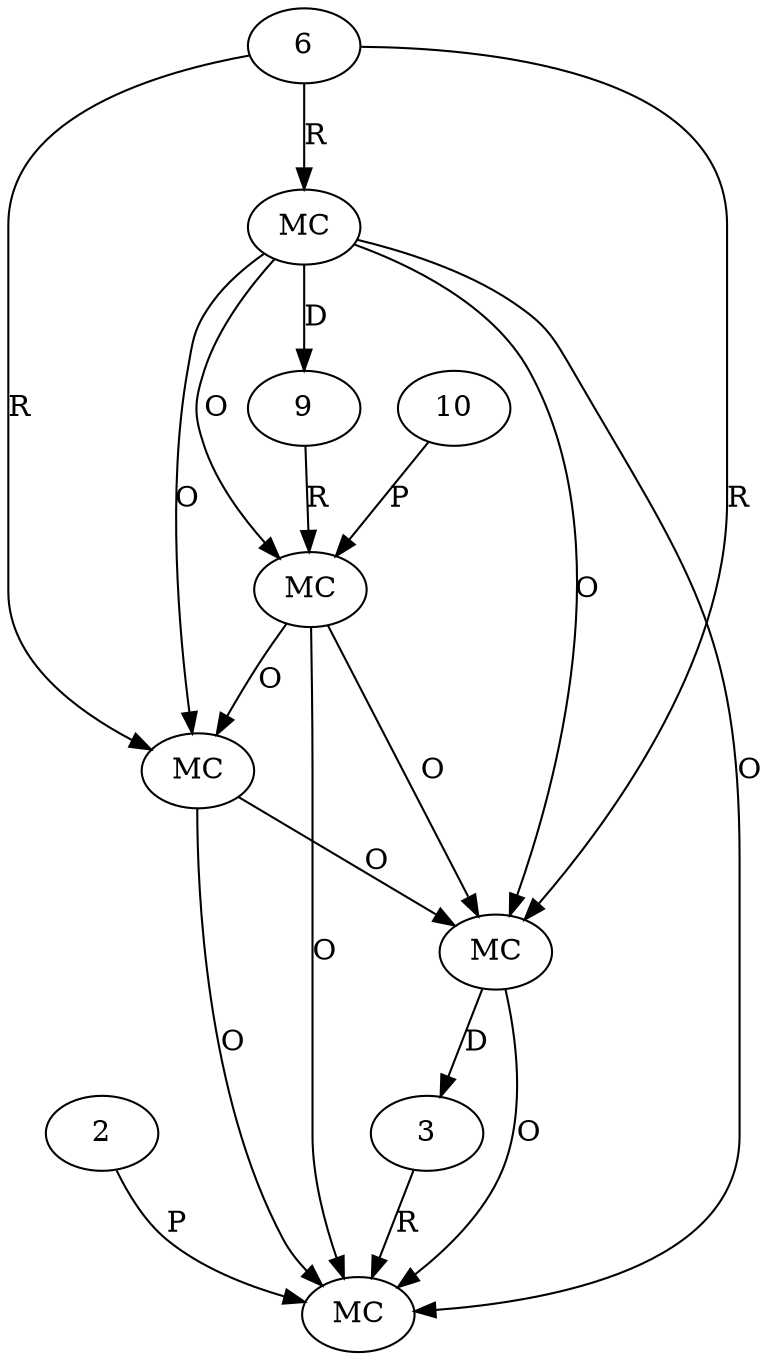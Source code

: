 digraph "AUG" {

  1 [ label="MC" s="process()" t="Macro" l="37" ];
  2 [ t="String" v="${if;(a!=A);YES;NO}" ];
  3 [ t="Macro" n="dummy_" ];
  4 [ label="MC" s="getReplacer()" t="Processor" l="37" ];
  5 [ label="MC" s="process()" t="Macro" l="29" ];
  6 [ t="Workspace" n="w" ];
  7 [ label="MC" s="getReplacer()" t="Processor" l="29" ];
  8 [ label="MC" s="getReplacer()" t="Processor" l="35" ];
  9 [ t="Macro" n="dummy_" ];
  10 [ t="String" v="${js;1+2;}" ];
  8 -> 1 [ label="O" ];
  2 -> 1 [ label="P" ];
  7 -> 1 [ label="O" ];
  3 -> 1 [ label="R" ];
  5 -> 1 [ label="O" ];
  4 -> 1 [ label="O" ];
  4 -> 3 [ label="D" ];
  6 -> 4 [ label="R" ];
  7 -> 4 [ label="O" ];
  5 -> 4 [ label="O" ];
  8 -> 4 [ label="O" ];
  10 -> 5 [ label="P" ];
  7 -> 5 [ label="O" ];
  9 -> 5 [ label="R" ];
  6 -> 7 [ label="R" ];
  5 -> 8 [ label="O" ];
  6 -> 8 [ label="R" ];
  7 -> 8 [ label="O" ];
  7 -> 9 [ label="D" ];
}
